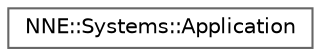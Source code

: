 digraph "Graphical Class Hierarchy"
{
 // LATEX_PDF_SIZE
  bgcolor="transparent";
  edge [fontname=Helvetica,fontsize=10,labelfontname=Helvetica,labelfontsize=10];
  node [fontname=Helvetica,fontsize=10,shape=box,height=0.2,width=0.4];
  rankdir="LR";
  Node0 [id="Node000000",label="NNE::Systems::Application",height=0.2,width=0.4,color="grey40", fillcolor="white", style="filled",URL="$class_n_n_e_1_1_systems_1_1_application.html",tooltip=" "];
}
